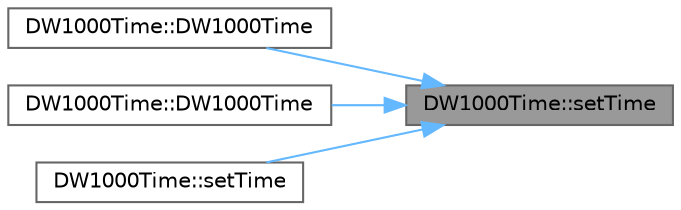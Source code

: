 digraph "DW1000Time::setTime"
{
 // LATEX_PDF_SIZE
  bgcolor="transparent";
  edge [fontname=Helvetica,fontsize=10,labelfontname=Helvetica,labelfontsize=10];
  node [fontname=Helvetica,fontsize=10,shape=box,height=0.2,width=0.4];
  rankdir="RL";
  Node1 [id="Node000001",label="DW1000Time::setTime",height=0.2,width=0.4,color="gray40", fillcolor="grey60", style="filled", fontcolor="black",tooltip=" "];
  Node1 -> Node2 [id="edge4_Node000001_Node000002",dir="back",color="steelblue1",style="solid",tooltip=" "];
  Node2 [id="Node000002",label="DW1000Time::DW1000Time",height=0.2,width=0.4,color="grey40", fillcolor="white", style="filled",URL="$class_d_w1000_time.html#a797e26db462579718c6ddcbb18a8517d",tooltip=" "];
  Node1 -> Node3 [id="edge5_Node000001_Node000003",dir="back",color="steelblue1",style="solid",tooltip=" "];
  Node3 [id="Node000003",label="DW1000Time::DW1000Time",height=0.2,width=0.4,color="grey40", fillcolor="white", style="filled",URL="$class_d_w1000_time.html#a05ae88f495a8121db77fcc4925670fdf",tooltip=" "];
  Node1 -> Node4 [id="edge6_Node000001_Node000004",dir="back",color="steelblue1",style="solid",tooltip=" "];
  Node4 [id="Node000004",label="DW1000Time::setTime",height=0.2,width=0.4,color="grey40", fillcolor="white", style="filled",URL="$class_d_w1000_time.html#a04eed725e24db998faf8ac5a96bbce9e",tooltip=" "];
}
